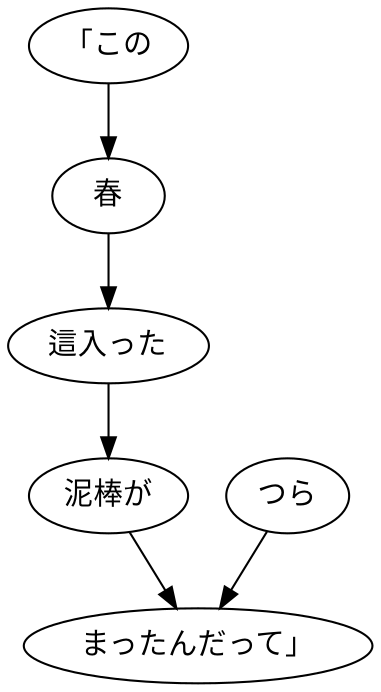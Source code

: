digraph graph6709 {
	node0 [label="「この"];
	node1 [label="春"];
	node2 [label="這入った"];
	node3 [label="泥棒が"];
	node4 [label="つら"];
	node5 [label="まったんだって」"];
	node0 -> node1;
	node1 -> node2;
	node2 -> node3;
	node3 -> node5;
	node4 -> node5;
}
